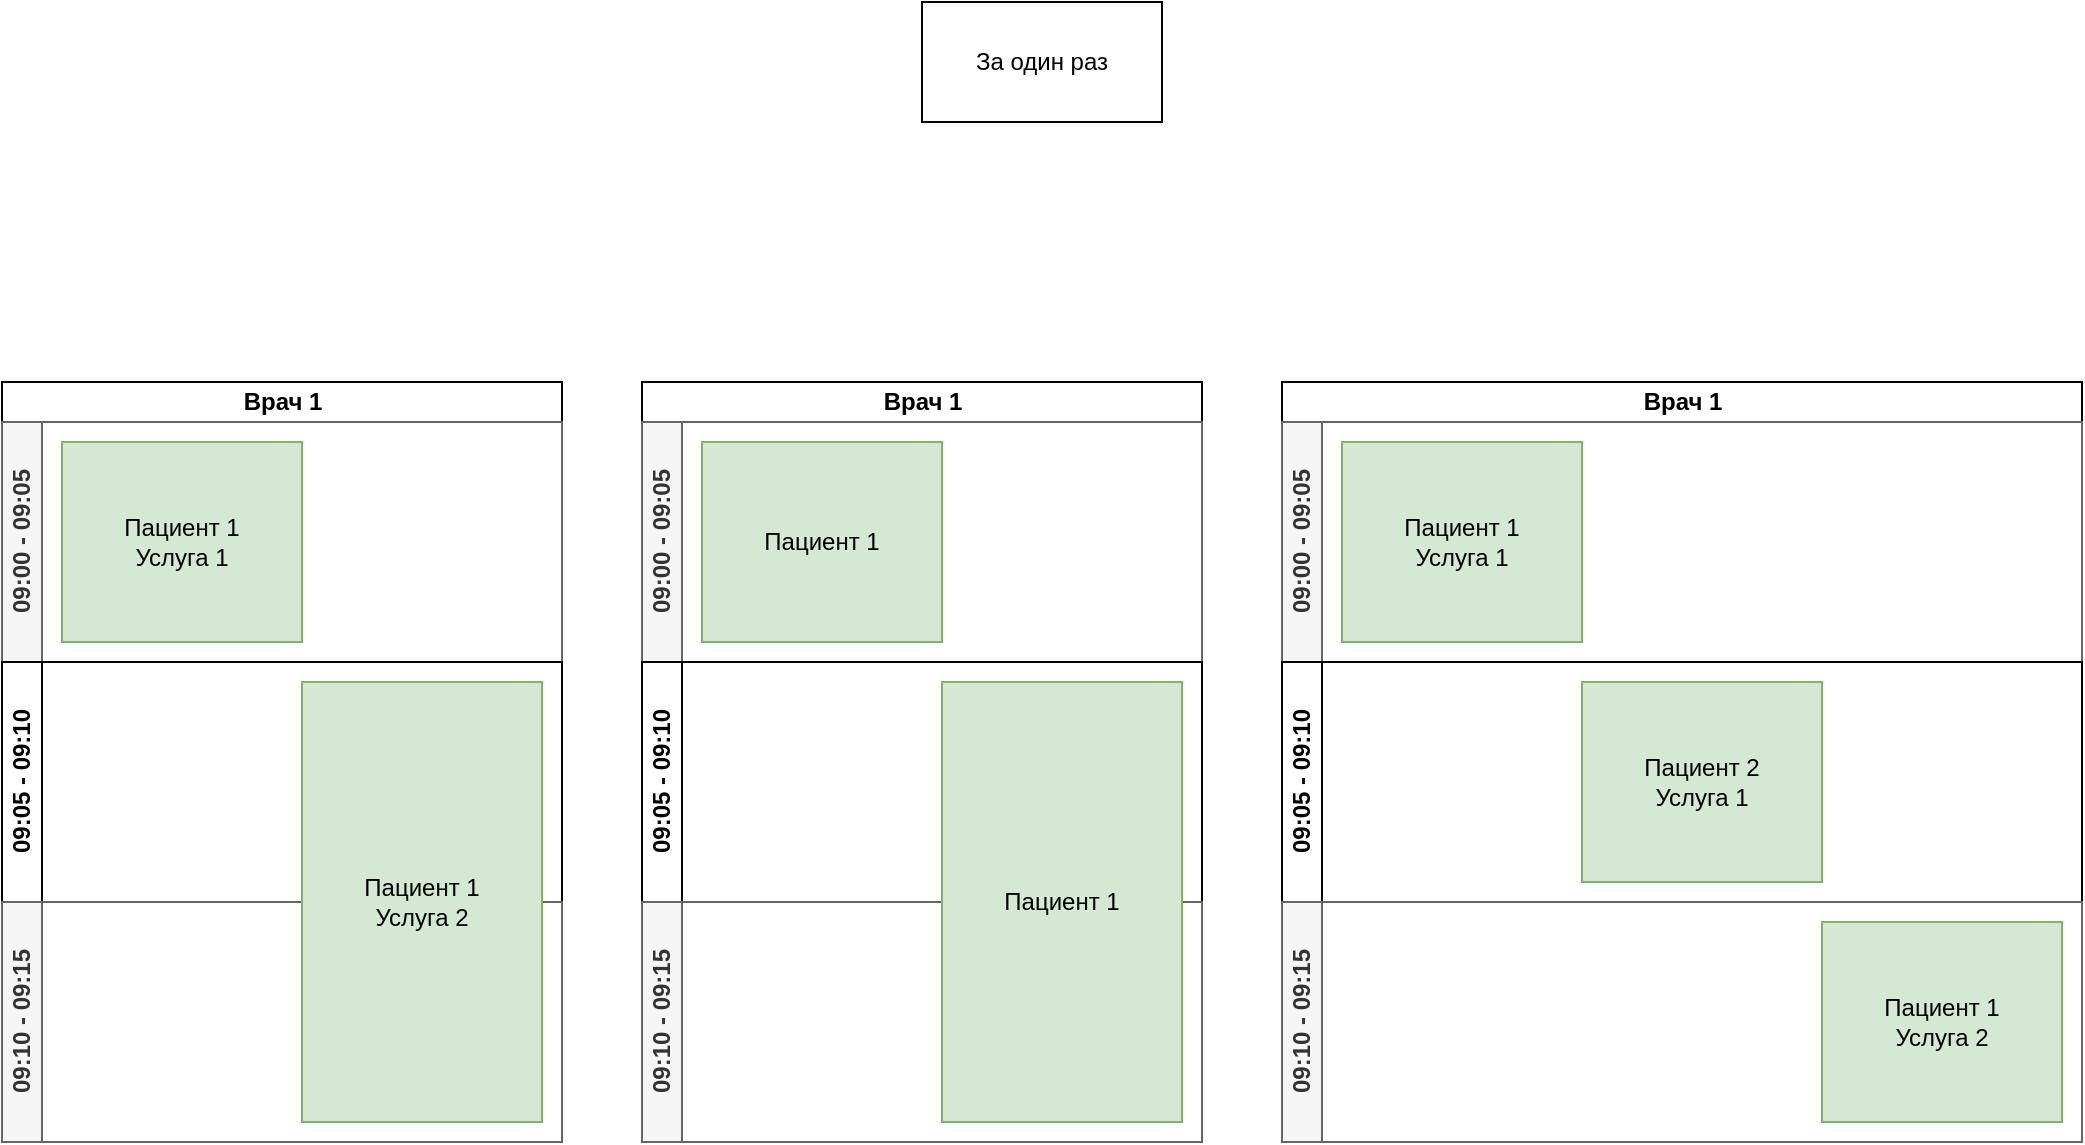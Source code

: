 <mxfile version="21.1.2" type="device">
  <diagram name="Page-1" id="YgjWIU4nAiuMoQdjdFSa">
    <mxGraphModel dx="1488" dy="915" grid="1" gridSize="10" guides="1" tooltips="1" connect="1" arrows="1" fold="1" page="1" pageScale="1" pageWidth="1100" pageHeight="850" math="0" shadow="0">
      <root>
        <mxCell id="0" />
        <mxCell id="1" parent="0" />
        <mxCell id="rI60U6vVtkFnIqsitD3e-1" value="Врач 1" style="swimlane;childLayout=stackLayout;resizeParent=1;resizeParentMax=0;horizontal=1;startSize=20;horizontalStack=0;html=1;" vertex="1" parent="1">
          <mxGeometry x="30" y="220" width="280" height="380" as="geometry" />
        </mxCell>
        <mxCell id="rI60U6vVtkFnIqsitD3e-2" value="09:00 - 09:05" style="swimlane;startSize=20;horizontal=0;html=1;fillColor=#f5f5f5;fontColor=#333333;strokeColor=#666666;" vertex="1" parent="rI60U6vVtkFnIqsitD3e-1">
          <mxGeometry y="20" width="280" height="120" as="geometry" />
        </mxCell>
        <mxCell id="rI60U6vVtkFnIqsitD3e-3" value="09:05 - 09:10" style="swimlane;startSize=20;horizontal=0;html=1;" vertex="1" parent="rI60U6vVtkFnIqsitD3e-1">
          <mxGeometry y="140" width="280" height="120" as="geometry" />
        </mxCell>
        <mxCell id="rI60U6vVtkFnIqsitD3e-8" value="Пациент 1&lt;br&gt;Услуга 1" style="rounded=0;whiteSpace=wrap;html=1;fillColor=#d5e8d4;strokeColor=#82b366;" vertex="1" parent="rI60U6vVtkFnIqsitD3e-3">
          <mxGeometry x="30" y="-110" width="120" height="100" as="geometry" />
        </mxCell>
        <mxCell id="rI60U6vVtkFnIqsitD3e-4" value="09:10 - 09:15" style="swimlane;startSize=20;horizontal=0;html=1;fillColor=#f5f5f5;fontColor=#333333;strokeColor=#666666;" vertex="1" parent="rI60U6vVtkFnIqsitD3e-1">
          <mxGeometry y="260" width="280" height="120" as="geometry" />
        </mxCell>
        <mxCell id="rI60U6vVtkFnIqsitD3e-10" value="Пациент 1&lt;br&gt;Услуга 2" style="rounded=0;whiteSpace=wrap;html=1;fillColor=#d5e8d4;strokeColor=#82b366;" vertex="1" parent="rI60U6vVtkFnIqsitD3e-4">
          <mxGeometry x="150" y="-110" width="120" height="220" as="geometry" />
        </mxCell>
        <mxCell id="rI60U6vVtkFnIqsitD3e-11" value="Врач 1" style="swimlane;childLayout=stackLayout;resizeParent=1;resizeParentMax=0;horizontal=1;startSize=20;horizontalStack=0;html=1;" vertex="1" parent="1">
          <mxGeometry x="350" y="220" width="280" height="380" as="geometry" />
        </mxCell>
        <mxCell id="rI60U6vVtkFnIqsitD3e-12" value="09:00 - 09:05" style="swimlane;startSize=20;horizontal=0;html=1;fillColor=#f5f5f5;fontColor=#333333;strokeColor=#666666;" vertex="1" parent="rI60U6vVtkFnIqsitD3e-11">
          <mxGeometry y="20" width="280" height="120" as="geometry" />
        </mxCell>
        <mxCell id="rI60U6vVtkFnIqsitD3e-13" value="09:05 - 09:10" style="swimlane;startSize=20;horizontal=0;html=1;" vertex="1" parent="rI60U6vVtkFnIqsitD3e-11">
          <mxGeometry y="140" width="280" height="120" as="geometry" />
        </mxCell>
        <mxCell id="rI60U6vVtkFnIqsitD3e-14" value="Пациент 1" style="rounded=0;whiteSpace=wrap;html=1;fillColor=#d5e8d4;strokeColor=#82b366;" vertex="1" parent="rI60U6vVtkFnIqsitD3e-13">
          <mxGeometry x="30" y="-110" width="120" height="100" as="geometry" />
        </mxCell>
        <mxCell id="rI60U6vVtkFnIqsitD3e-15" value="09:10 - 09:15" style="swimlane;startSize=20;horizontal=0;html=1;fillColor=#f5f5f5;fontColor=#333333;strokeColor=#666666;" vertex="1" parent="rI60U6vVtkFnIqsitD3e-11">
          <mxGeometry y="260" width="280" height="120" as="geometry" />
        </mxCell>
        <mxCell id="rI60U6vVtkFnIqsitD3e-16" value="Пациент 1" style="rounded=0;whiteSpace=wrap;html=1;fillColor=#d5e8d4;strokeColor=#82b366;" vertex="1" parent="rI60U6vVtkFnIqsitD3e-15">
          <mxGeometry x="150" y="-110" width="120" height="220" as="geometry" />
        </mxCell>
        <mxCell id="rI60U6vVtkFnIqsitD3e-17" value="Врач 1" style="swimlane;childLayout=stackLayout;resizeParent=1;resizeParentMax=0;horizontal=1;startSize=20;horizontalStack=0;html=1;" vertex="1" parent="1">
          <mxGeometry x="670" y="220" width="400" height="380" as="geometry" />
        </mxCell>
        <mxCell id="rI60U6vVtkFnIqsitD3e-18" value="09:00 - 09:05" style="swimlane;startSize=20;horizontal=0;html=1;fillColor=#f5f5f5;fontColor=#333333;strokeColor=#666666;" vertex="1" parent="rI60U6vVtkFnIqsitD3e-17">
          <mxGeometry y="20" width="400" height="120" as="geometry" />
        </mxCell>
        <mxCell id="rI60U6vVtkFnIqsitD3e-19" value="09:05 - 09:10" style="swimlane;startSize=20;horizontal=0;html=1;" vertex="1" parent="rI60U6vVtkFnIqsitD3e-17">
          <mxGeometry y="140" width="400" height="120" as="geometry" />
        </mxCell>
        <mxCell id="rI60U6vVtkFnIqsitD3e-20" value="Пациент 1&lt;br&gt;Услуга 1" style="rounded=0;whiteSpace=wrap;html=1;fillColor=#d5e8d4;strokeColor=#82b366;" vertex="1" parent="rI60U6vVtkFnIqsitD3e-19">
          <mxGeometry x="30" y="-110" width="120" height="100" as="geometry" />
        </mxCell>
        <mxCell id="rI60U6vVtkFnIqsitD3e-21" value="09:10 - 09:15" style="swimlane;startSize=20;horizontal=0;html=1;fillColor=#f5f5f5;fontColor=#333333;strokeColor=#666666;" vertex="1" parent="rI60U6vVtkFnIqsitD3e-17">
          <mxGeometry y="260" width="400" height="120" as="geometry" />
        </mxCell>
        <mxCell id="rI60U6vVtkFnIqsitD3e-22" value="Пациент 2&lt;br&gt;Услуга 1" style="rounded=0;whiteSpace=wrap;html=1;fillColor=#d5e8d4;strokeColor=#82b366;" vertex="1" parent="rI60U6vVtkFnIqsitD3e-21">
          <mxGeometry x="150" y="-110" width="120" height="100" as="geometry" />
        </mxCell>
        <mxCell id="rI60U6vVtkFnIqsitD3e-23" value="Пациент 1&lt;br&gt;Услуга 2" style="rounded=0;whiteSpace=wrap;html=1;fillColor=#d5e8d4;strokeColor=#82b366;" vertex="1" parent="rI60U6vVtkFnIqsitD3e-21">
          <mxGeometry x="270" y="10" width="120" height="100" as="geometry" />
        </mxCell>
        <mxCell id="rI60U6vVtkFnIqsitD3e-24" value="За один раз" style="rounded=0;whiteSpace=wrap;html=1;" vertex="1" parent="1">
          <mxGeometry x="490" y="30" width="120" height="60" as="geometry" />
        </mxCell>
      </root>
    </mxGraphModel>
  </diagram>
</mxfile>
